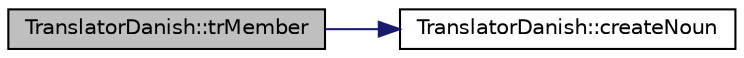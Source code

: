 digraph "TranslatorDanish::trMember"
{
 // LATEX_PDF_SIZE
  edge [fontname="Helvetica",fontsize="10",labelfontname="Helvetica",labelfontsize="10"];
  node [fontname="Helvetica",fontsize="10",shape=record];
  rankdir="LR";
  Node1 [label="TranslatorDanish::trMember",height=0.2,width=0.4,color="black", fillcolor="grey75", style="filled", fontcolor="black",tooltip=" "];
  Node1 -> Node2 [color="midnightblue",fontsize="10",style="solid"];
  Node2 [label="TranslatorDanish::createNoun",height=0.2,width=0.4,color="black", fillcolor="white", style="filled",URL="$classTranslatorDanish.html#ac3ca30b3b28709fda517d2970d12cf18",tooltip=" "];
}
